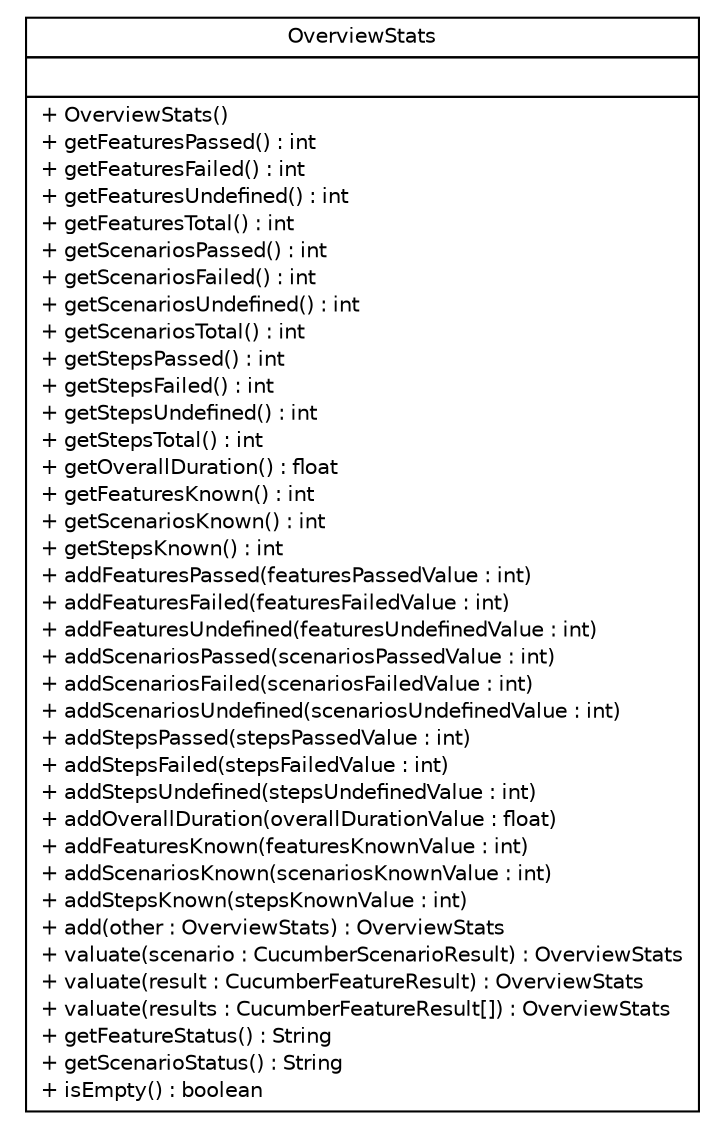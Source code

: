 #!/usr/local/bin/dot
#
# Class diagram 
# Generated by UMLGraph version R5_6 (http://www.umlgraph.org/)
#

digraph G {
	edge [fontname="Helvetica",fontsize=10,labelfontname="Helvetica",labelfontsize=10];
	node [fontname="Helvetica",fontsize=10,shape=plaintext];
	nodesep=0.25;
	ranksep=0.5;
	// com.github.mkolisnyk.cucumber.reporting.types.OverviewStats
	c1119 [label=<<table title="com.github.mkolisnyk.cucumber.reporting.types.OverviewStats" border="0" cellborder="1" cellspacing="0" cellpadding="2" port="p" href="./OverviewStats.html">
		<tr><td><table border="0" cellspacing="0" cellpadding="1">
<tr><td align="center" balign="center"> OverviewStats </td></tr>
		</table></td></tr>
		<tr><td><table border="0" cellspacing="0" cellpadding="1">
<tr><td align="left" balign="left">  </td></tr>
		</table></td></tr>
		<tr><td><table border="0" cellspacing="0" cellpadding="1">
<tr><td align="left" balign="left"> + OverviewStats() </td></tr>
<tr><td align="left" balign="left"> + getFeaturesPassed() : int </td></tr>
<tr><td align="left" balign="left"> + getFeaturesFailed() : int </td></tr>
<tr><td align="left" balign="left"> + getFeaturesUndefined() : int </td></tr>
<tr><td align="left" balign="left"> + getFeaturesTotal() : int </td></tr>
<tr><td align="left" balign="left"> + getScenariosPassed() : int </td></tr>
<tr><td align="left" balign="left"> + getScenariosFailed() : int </td></tr>
<tr><td align="left" balign="left"> + getScenariosUndefined() : int </td></tr>
<tr><td align="left" balign="left"> + getScenariosTotal() : int </td></tr>
<tr><td align="left" balign="left"> + getStepsPassed() : int </td></tr>
<tr><td align="left" balign="left"> + getStepsFailed() : int </td></tr>
<tr><td align="left" balign="left"> + getStepsUndefined() : int </td></tr>
<tr><td align="left" balign="left"> + getStepsTotal() : int </td></tr>
<tr><td align="left" balign="left"> + getOverallDuration() : float </td></tr>
<tr><td align="left" balign="left"> + getFeaturesKnown() : int </td></tr>
<tr><td align="left" balign="left"> + getScenariosKnown() : int </td></tr>
<tr><td align="left" balign="left"> + getStepsKnown() : int </td></tr>
<tr><td align="left" balign="left"> + addFeaturesPassed(featuresPassedValue : int) </td></tr>
<tr><td align="left" balign="left"> + addFeaturesFailed(featuresFailedValue : int) </td></tr>
<tr><td align="left" balign="left"> + addFeaturesUndefined(featuresUndefinedValue : int) </td></tr>
<tr><td align="left" balign="left"> + addScenariosPassed(scenariosPassedValue : int) </td></tr>
<tr><td align="left" balign="left"> + addScenariosFailed(scenariosFailedValue : int) </td></tr>
<tr><td align="left" balign="left"> + addScenariosUndefined(scenariosUndefinedValue : int) </td></tr>
<tr><td align="left" balign="left"> + addStepsPassed(stepsPassedValue : int) </td></tr>
<tr><td align="left" balign="left"> + addStepsFailed(stepsFailedValue : int) </td></tr>
<tr><td align="left" balign="left"> + addStepsUndefined(stepsUndefinedValue : int) </td></tr>
<tr><td align="left" balign="left"> + addOverallDuration(overallDurationValue : float) </td></tr>
<tr><td align="left" balign="left"> + addFeaturesKnown(featuresKnownValue : int) </td></tr>
<tr><td align="left" balign="left"> + addScenariosKnown(scenariosKnownValue : int) </td></tr>
<tr><td align="left" balign="left"> + addStepsKnown(stepsKnownValue : int) </td></tr>
<tr><td align="left" balign="left"> + add(other : OverviewStats) : OverviewStats </td></tr>
<tr><td align="left" balign="left"> + valuate(scenario : CucumberScenarioResult) : OverviewStats </td></tr>
<tr><td align="left" balign="left"> + valuate(result : CucumberFeatureResult) : OverviewStats </td></tr>
<tr><td align="left" balign="left"> + valuate(results : CucumberFeatureResult[]) : OverviewStats </td></tr>
<tr><td align="left" balign="left"> + getFeatureStatus() : String </td></tr>
<tr><td align="left" balign="left"> + getScenarioStatus() : String </td></tr>
<tr><td align="left" balign="left"> + isEmpty() : boolean </td></tr>
		</table></td></tr>
		</table>>, URL="./OverviewStats.html", fontname="Helvetica", fontcolor="black", fontsize=10.0];
}

